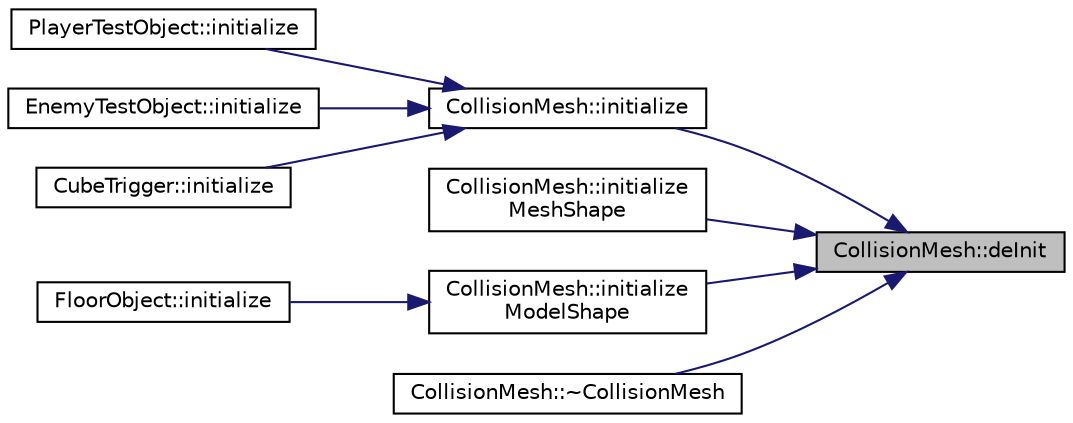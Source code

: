 digraph "CollisionMesh::deInit"
{
 // INTERACTIVE_SVG=YES
 // LATEX_PDF_SIZE
  edge [fontname="Helvetica",fontsize="10",labelfontname="Helvetica",labelfontsize="10"];
  node [fontname="Helvetica",fontsize="10",shape=record];
  rankdir="RL";
  Node1 [label="CollisionMesh::deInit",height=0.2,width=0.4,color="black", fillcolor="grey75", style="filled", fontcolor="black",tooltip=" "];
  Node1 -> Node2 [dir="back",color="midnightblue",fontsize="10",style="solid",fontname="Helvetica"];
  Node2 [label="CollisionMesh::initialize",height=0.2,width=0.4,color="black", fillcolor="white", style="filled",URL="$d4/daa/class_collision_mesh.html#aa50751946304cee44096c00cf737c696",tooltip=" "];
  Node2 -> Node3 [dir="back",color="midnightblue",fontsize="10",style="solid",fontname="Helvetica"];
  Node3 [label="PlayerTestObject::initialize",height=0.2,width=0.4,color="black", fillcolor="white", style="filled",URL="$db/dd3/class_player_test_object.html#aac17d3bdbe3a909a7a873551fe90b6bb",tooltip=" "];
  Node2 -> Node4 [dir="back",color="midnightblue",fontsize="10",style="solid",fontname="Helvetica"];
  Node4 [label="EnemyTestObject::initialize",height=0.2,width=0.4,color="black", fillcolor="white", style="filled",URL="$da/d1b/class_enemy_test_object.html#a360c36ab9698fba8c384a6aa7816a7a2",tooltip=" "];
  Node2 -> Node5 [dir="back",color="midnightblue",fontsize="10",style="solid",fontname="Helvetica"];
  Node5 [label="CubeTrigger::initialize",height=0.2,width=0.4,color="black", fillcolor="white", style="filled",URL="$de/d20/class_cube_trigger.html#acd67037d7ab9aca5a6880824644f1cea",tooltip=" "];
  Node1 -> Node6 [dir="back",color="midnightblue",fontsize="10",style="solid",fontname="Helvetica"];
  Node6 [label="CollisionMesh::initialize\lMeshShape",height=0.2,width=0.4,color="black", fillcolor="white", style="filled",URL="$d4/daa/class_collision_mesh.html#a0c0a59bee988afa35919739ea8f1ba6b",tooltip=" "];
  Node1 -> Node7 [dir="back",color="midnightblue",fontsize="10",style="solid",fontname="Helvetica"];
  Node7 [label="CollisionMesh::initialize\lModelShape",height=0.2,width=0.4,color="black", fillcolor="white", style="filled",URL="$d4/daa/class_collision_mesh.html#a15e24ea6cec483c05c6d2644f235e408",tooltip=" "];
  Node7 -> Node8 [dir="back",color="midnightblue",fontsize="10",style="solid",fontname="Helvetica"];
  Node8 [label="FloorObject::initialize",height=0.2,width=0.4,color="black", fillcolor="white", style="filled",URL="$da/d3c/class_floor_object.html#a5f324e5913659265a3ac615c8888c524",tooltip=" "];
  Node1 -> Node9 [dir="back",color="midnightblue",fontsize="10",style="solid",fontname="Helvetica"];
  Node9 [label="CollisionMesh::~CollisionMesh",height=0.2,width=0.4,color="black", fillcolor="white", style="filled",URL="$d4/daa/class_collision_mesh.html#acf9dc0cd9e9e81ace2b186e1a0a04b68",tooltip=" "];
}
